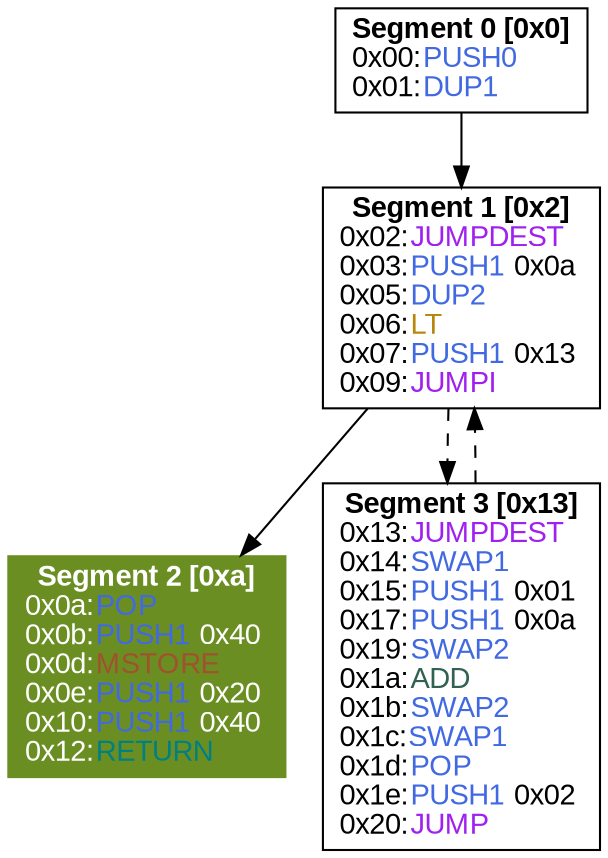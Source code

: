 digraph CFG {
node [shape=box]
node[fontname=arial]
edge[fontname=arial]
ranking=TB
 s0_0 [label=<
<B>Segment 0 [0x0]</B><BR ALIGN="CENTER"/>
0x00:<FONT color="royalblue">PUSH0</FONT> <BR ALIGN="LEFT"/>
0x01:<FONT color="royalblue">DUP1</FONT> <BR ALIGN="LEFT"/>
> tooltip=<Stack Size &#916;: +2&#10;Stack Size on Entry &#8805; 0>]
s0_1 [label=<
<B>Segment 1 [0x2]</B><BR ALIGN="CENTER"/>
0x02:<FONT color="purple">JUMPDEST</FONT> <BR ALIGN="LEFT"/>
0x03:<FONT color="royalblue">PUSH1</FONT> 0x0a <BR ALIGN="LEFT"/>
0x05:<FONT color="royalblue">DUP2</FONT> <BR ALIGN="LEFT"/>
0x06:<FONT color="darkgoldenrod">LT</FONT> <BR ALIGN="LEFT"/>
0x07:<FONT color="royalblue">PUSH1</FONT> 0x13 <BR ALIGN="LEFT"/>
0x09:<FONT color="purple">JUMPI</FONT> <BR ALIGN="LEFT"/>
> tooltip=<Stack Size &#916;: 0&#10;Exit Jump target: Constant 0x13&#10;Stack Size on Entry &#8805; 1>]
s0_2 [style=filled,color=olivedrab,fontcolor=white,label=<
<B>Segment 2 [0xa]</B><BR ALIGN="CENTER"/>
0x0a:<FONT color="royalblue">POP</FONT> <BR ALIGN="LEFT"/>
0x0b:<FONT color="royalblue">PUSH1</FONT> 0x40 <BR ALIGN="LEFT"/>
0x0d:<FONT color="sienna">MSTORE</FONT> <BR ALIGN="LEFT"/>
0x0e:<FONT color="royalblue">PUSH1</FONT> 0x20 <BR ALIGN="LEFT"/>
0x10:<FONT color="royalblue">PUSH1</FONT> 0x40 <BR ALIGN="LEFT"/>
0x12:<FONT color="teal">RETURN</FONT> <BR ALIGN="LEFT"/>
> tooltip=<Stack Size &#916;: 0&#10;Stack Size on Entry &#8805; 2>]
s2_2 [label=<
<B>Segment 3 [0x13]</B><BR ALIGN="CENTER"/>
0x13:<FONT color="purple">JUMPDEST</FONT> <BR ALIGN="LEFT"/>
0x14:<FONT color="royalblue">SWAP1</FONT> <BR ALIGN="LEFT"/>
0x15:<FONT color="royalblue">PUSH1</FONT> 0x01 <BR ALIGN="LEFT"/>
0x17:<FONT color="royalblue">PUSH1</FONT> 0x0a <BR ALIGN="LEFT"/>
0x19:<FONT color="royalblue">SWAP2</FONT> <BR ALIGN="LEFT"/>
0x1a:<FONT color="#316152">ADD</FONT> <BR ALIGN="LEFT"/>
0x1b:<FONT color="royalblue">SWAP2</FONT> <BR ALIGN="LEFT"/>
0x1c:<FONT color="royalblue">SWAP1</FONT> <BR ALIGN="LEFT"/>
0x1d:<FONT color="royalblue">POP</FONT> <BR ALIGN="LEFT"/>
0x1e:<FONT color="royalblue">PUSH1</FONT> 0x02 <BR ALIGN="LEFT"/>
0x20:<FONT color="purple">JUMP</FONT> <BR ALIGN="LEFT"/>
> tooltip=<Stack Size &#916;: 0&#10;Exit Jump target: Constant 0x2&#10;Stack Size on Entry &#8805; 2>]
s0_0 -> s0_1 [tooltip="Next"]
s0_1 -> s0_2 [tooltip="Next"]
s0_1 -> s2_2 [tooltip="Jump",style=dashed]
s2_2 -> s0_1 [tooltip="Jump",style=dashed]
}
